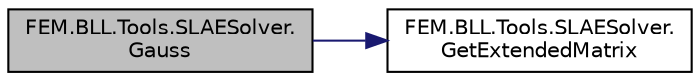 digraph "FEM.BLL.Tools.SLAESolver.Gauss"
{
 // LATEX_PDF_SIZE
  edge [fontname="Helvetica",fontsize="10",labelfontname="Helvetica",labelfontsize="10"];
  node [fontname="Helvetica",fontsize="10",shape=record];
  rankdir="LR";
  Node1 [label="FEM.BLL.Tools.SLAESolver.\lGauss",height=0.2,width=0.4,color="black", fillcolor="grey75", style="filled", fontcolor="black",tooltip="Метод, решающий систему линейных уравнений методом Гаусса"];
  Node1 -> Node2 [color="midnightblue",fontsize="10",style="solid",fontname="Helvetica"];
  Node2 [label="FEM.BLL.Tools.SLAESolver.\lGetExtendedMatrix",height=0.2,width=0.4,color="black", fillcolor="white", style="filled",URL="$class_f_e_m_1_1_b_l_l_1_1_tools_1_1_s_l_a_e_solver.html#aa5bd32d4e22901a36f69d915ab1bdb58",tooltip="Делает расширенную матрицу из матрицы и вектора той же размерности"];
}
